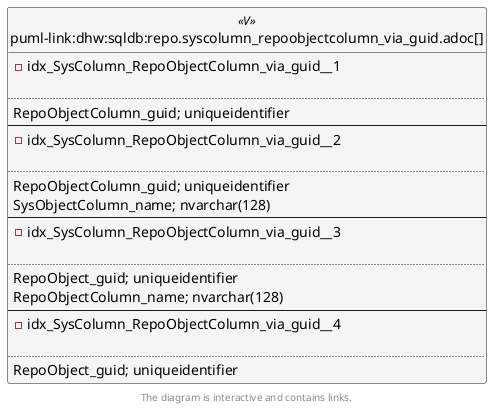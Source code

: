 @startuml
left to right direction
'top to bottom direction
hide circle
'avoide "." issues:
set namespaceSeparator none


skinparam class {
  BackgroundColor White
  BackgroundColor<<FN>> Yellow
  BackgroundColor<<FS>> Yellow
  BackgroundColor<<FT>> LightGray
  BackgroundColor<<IF>> Yellow
  BackgroundColor<<IS>> Yellow
  BackgroundColor<<P>> Aqua
  BackgroundColor<<PC>> Aqua
  BackgroundColor<<SN>> Yellow
  BackgroundColor<<SO>> SlateBlue
  BackgroundColor<<TF>> LightGray
  BackgroundColor<<TR>> Tomato
  BackgroundColor<<U>> White
  BackgroundColor<<V>> WhiteSmoke
  BackgroundColor<<X>> Aqua
  BackgroundColor<<external>> AliceBlue
}


entity "puml-link:dhw:sqldb:repo.syscolumn_repoobjectcolumn_via_guid.adoc[]" as repo.SysColumn_RepoObjectColumn_via_guid << V >> {
- idx_SysColumn_RepoObjectColumn_via_guid__1

..
RepoObjectColumn_guid; uniqueidentifier
--
- idx_SysColumn_RepoObjectColumn_via_guid__2

..
RepoObjectColumn_guid; uniqueidentifier
SysObjectColumn_name; nvarchar(128)
--
- idx_SysColumn_RepoObjectColumn_via_guid__3

..
RepoObject_guid; uniqueidentifier
RepoObjectColumn_name; nvarchar(128)
--
- idx_SysColumn_RepoObjectColumn_via_guid__4

..
RepoObject_guid; uniqueidentifier
}

footer The diagram is interactive and contains links.
@enduml

